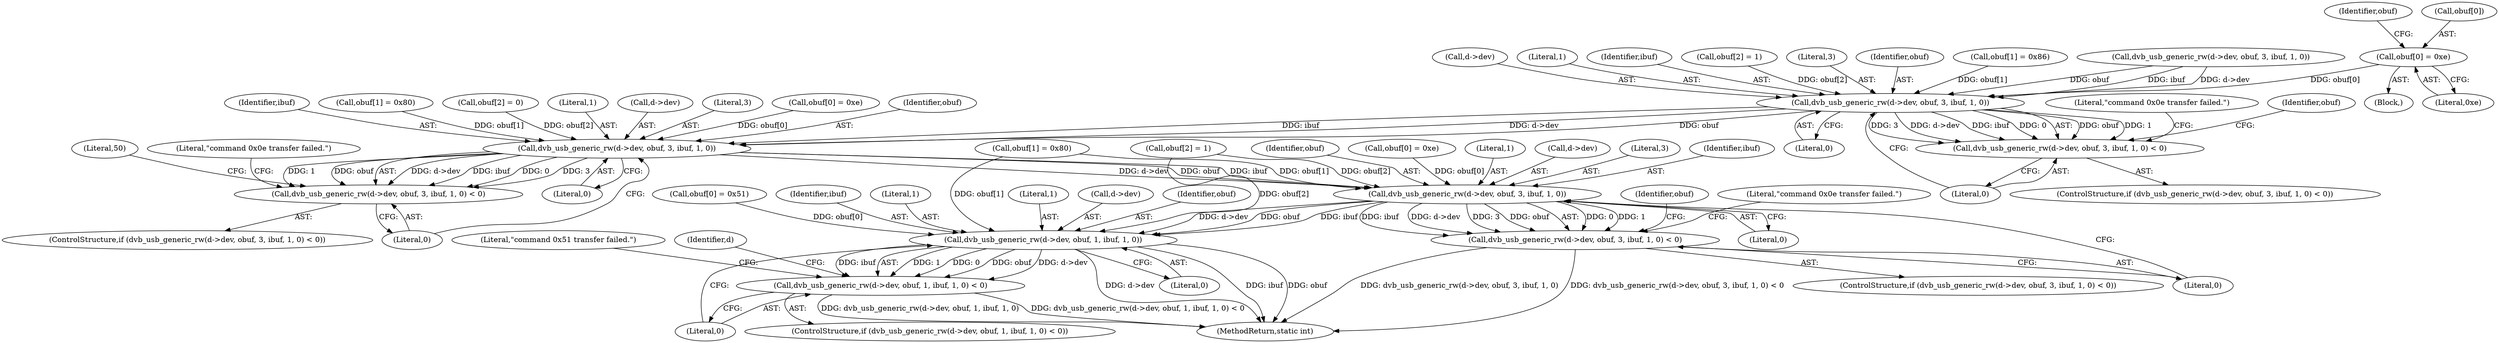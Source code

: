 digraph "1_linux_606142af57dad981b78707234cfbd15f9f7b7125_3@array" {
"1000123" [label="(Call,obuf[0] = 0xe)"];
"1000140" [label="(Call,dvb_usb_generic_rw(d->dev, obuf, 3, ibuf, 1, 0))"];
"1000139" [label="(Call,dvb_usb_generic_rw(d->dev, obuf, 3, ibuf, 1, 0) < 0)"];
"1000169" [label="(Call,dvb_usb_generic_rw(d->dev, obuf, 3, ibuf, 1, 0))"];
"1000168" [label="(Call,dvb_usb_generic_rw(d->dev, obuf, 3, ibuf, 1, 0) < 0)"];
"1000200" [label="(Call,dvb_usb_generic_rw(d->dev, obuf, 3, ibuf, 1, 0))"];
"1000199" [label="(Call,dvb_usb_generic_rw(d->dev, obuf, 3, ibuf, 1, 0) < 0)"];
"1000219" [label="(Call,dvb_usb_generic_rw(d->dev, obuf, 1, ibuf, 1, 0))"];
"1000218" [label="(Call,dvb_usb_generic_rw(d->dev, obuf, 1, ibuf, 1, 0) < 0)"];
"1000139" [label="(Call,dvb_usb_generic_rw(d->dev, obuf, 3, ibuf, 1, 0) < 0)"];
"1000182" [label="(Literal,50)"];
"1000188" [label="(Call,obuf[1] = 0x80)"];
"1000175" [label="(Identifier,ibuf)"];
"1000198" [label="(ControlStructure,if (dvb_usb_generic_rw(d->dev, obuf, 3, ibuf, 1, 0) < 0))"];
"1000224" [label="(Literal,1)"];
"1000128" [label="(Call,obuf[1] = 0x86)"];
"1000220" [label="(Call,d->dev)"];
"1000151" [label="(Literal,\"command 0x0e transfer failed.\")"];
"1000177" [label="(Literal,0)"];
"1000130" [label="(Identifier,obuf)"];
"1000223" [label="(Identifier,obuf)"];
"1000167" [label="(ControlStructure,if (dvb_usb_generic_rw(d->dev, obuf, 3, ibuf, 1, 0) < 0))"];
"1000212" [label="(Call,obuf[0] = 0x51)"];
"1000180" [label="(Literal,\"command 0x0e transfer failed.\")"];
"1000157" [label="(Call,obuf[1] = 0x80)"];
"1000205" [label="(Literal,3)"];
"1000206" [label="(Identifier,ibuf)"];
"1000111" [label="(Call,dvb_usb_generic_rw(d->dev, obuf, 3, ibuf, 1, 0))"];
"1000141" [label="(Call,d->dev)"];
"1000204" [label="(Identifier,obuf)"];
"1000140" [label="(Call,dvb_usb_generic_rw(d->dev, obuf, 3, ibuf, 1, 0))"];
"1000225" [label="(Identifier,ibuf)"];
"1000219" [label="(Call,dvb_usb_generic_rw(d->dev, obuf, 1, ibuf, 1, 0))"];
"1000290" [label="(MethodReturn,static int)"];
"1000138" [label="(ControlStructure,if (dvb_usb_generic_rw(d->dev, obuf, 3, ibuf, 1, 0) < 0))"];
"1000148" [label="(Literal,0)"];
"1000147" [label="(Literal,1)"];
"1000169" [label="(Call,dvb_usb_generic_rw(d->dev, obuf, 3, ibuf, 1, 0))"];
"1000214" [label="(Identifier,obuf)"];
"1000200" [label="(Call,dvb_usb_generic_rw(d->dev, obuf, 3, ibuf, 1, 0))"];
"1000230" [label="(Literal,\"command 0x51 transfer failed.\")"];
"1000146" [label="(Identifier,ibuf)"];
"1000124" [label="(Call,obuf[0])"];
"1000183" [label="(Call,obuf[0] = 0xe)"];
"1000178" [label="(Literal,0)"];
"1000133" [label="(Call,obuf[2] = 1)"];
"1000211" [label="(Literal,\"command 0x0e transfer failed.\")"];
"1000217" [label="(ControlStructure,if (dvb_usb_generic_rw(d->dev, obuf, 1, ibuf, 1, 0) < 0))"];
"1000207" [label="(Literal,1)"];
"1000127" [label="(Literal,0xe)"];
"1000162" [label="(Call,obuf[2] = 0)"];
"1000168" [label="(Call,dvb_usb_generic_rw(d->dev, obuf, 3, ibuf, 1, 0) < 0)"];
"1000235" [label="(Identifier,d)"];
"1000102" [label="(Block,)"];
"1000228" [label="(Literal,0)"];
"1000149" [label="(Literal,0)"];
"1000154" [label="(Identifier,obuf)"];
"1000201" [label="(Call,d->dev)"];
"1000226" [label="(Literal,1)"];
"1000176" [label="(Literal,1)"];
"1000170" [label="(Call,d->dev)"];
"1000174" [label="(Literal,3)"];
"1000152" [label="(Call,obuf[0] = 0xe)"];
"1000145" [label="(Literal,3)"];
"1000173" [label="(Identifier,obuf)"];
"1000209" [label="(Literal,0)"];
"1000218" [label="(Call,dvb_usb_generic_rw(d->dev, obuf, 1, ibuf, 1, 0) < 0)"];
"1000208" [label="(Literal,0)"];
"1000199" [label="(Call,dvb_usb_generic_rw(d->dev, obuf, 3, ibuf, 1, 0) < 0)"];
"1000193" [label="(Call,obuf[2] = 1)"];
"1000123" [label="(Call,obuf[0] = 0xe)"];
"1000227" [label="(Literal,0)"];
"1000144" [label="(Identifier,obuf)"];
"1000123" -> "1000102"  [label="AST: "];
"1000123" -> "1000127"  [label="CFG: "];
"1000124" -> "1000123"  [label="AST: "];
"1000127" -> "1000123"  [label="AST: "];
"1000130" -> "1000123"  [label="CFG: "];
"1000123" -> "1000140"  [label="DDG: obuf[0]"];
"1000140" -> "1000139"  [label="AST: "];
"1000140" -> "1000148"  [label="CFG: "];
"1000141" -> "1000140"  [label="AST: "];
"1000144" -> "1000140"  [label="AST: "];
"1000145" -> "1000140"  [label="AST: "];
"1000146" -> "1000140"  [label="AST: "];
"1000147" -> "1000140"  [label="AST: "];
"1000148" -> "1000140"  [label="AST: "];
"1000149" -> "1000140"  [label="CFG: "];
"1000140" -> "1000139"  [label="DDG: obuf"];
"1000140" -> "1000139"  [label="DDG: 1"];
"1000140" -> "1000139"  [label="DDG: 3"];
"1000140" -> "1000139"  [label="DDG: d->dev"];
"1000140" -> "1000139"  [label="DDG: ibuf"];
"1000140" -> "1000139"  [label="DDG: 0"];
"1000111" -> "1000140"  [label="DDG: d->dev"];
"1000111" -> "1000140"  [label="DDG: obuf"];
"1000111" -> "1000140"  [label="DDG: ibuf"];
"1000128" -> "1000140"  [label="DDG: obuf[1]"];
"1000133" -> "1000140"  [label="DDG: obuf[2]"];
"1000140" -> "1000169"  [label="DDG: d->dev"];
"1000140" -> "1000169"  [label="DDG: obuf"];
"1000140" -> "1000169"  [label="DDG: ibuf"];
"1000139" -> "1000138"  [label="AST: "];
"1000139" -> "1000149"  [label="CFG: "];
"1000149" -> "1000139"  [label="AST: "];
"1000151" -> "1000139"  [label="CFG: "];
"1000154" -> "1000139"  [label="CFG: "];
"1000169" -> "1000168"  [label="AST: "];
"1000169" -> "1000177"  [label="CFG: "];
"1000170" -> "1000169"  [label="AST: "];
"1000173" -> "1000169"  [label="AST: "];
"1000174" -> "1000169"  [label="AST: "];
"1000175" -> "1000169"  [label="AST: "];
"1000176" -> "1000169"  [label="AST: "];
"1000177" -> "1000169"  [label="AST: "];
"1000178" -> "1000169"  [label="CFG: "];
"1000169" -> "1000168"  [label="DDG: d->dev"];
"1000169" -> "1000168"  [label="DDG: ibuf"];
"1000169" -> "1000168"  [label="DDG: 0"];
"1000169" -> "1000168"  [label="DDG: 3"];
"1000169" -> "1000168"  [label="DDG: 1"];
"1000169" -> "1000168"  [label="DDG: obuf"];
"1000152" -> "1000169"  [label="DDG: obuf[0]"];
"1000162" -> "1000169"  [label="DDG: obuf[2]"];
"1000157" -> "1000169"  [label="DDG: obuf[1]"];
"1000169" -> "1000200"  [label="DDG: d->dev"];
"1000169" -> "1000200"  [label="DDG: obuf"];
"1000169" -> "1000200"  [label="DDG: ibuf"];
"1000168" -> "1000167"  [label="AST: "];
"1000168" -> "1000178"  [label="CFG: "];
"1000178" -> "1000168"  [label="AST: "];
"1000180" -> "1000168"  [label="CFG: "];
"1000182" -> "1000168"  [label="CFG: "];
"1000200" -> "1000199"  [label="AST: "];
"1000200" -> "1000208"  [label="CFG: "];
"1000201" -> "1000200"  [label="AST: "];
"1000204" -> "1000200"  [label="AST: "];
"1000205" -> "1000200"  [label="AST: "];
"1000206" -> "1000200"  [label="AST: "];
"1000207" -> "1000200"  [label="AST: "];
"1000208" -> "1000200"  [label="AST: "];
"1000209" -> "1000200"  [label="CFG: "];
"1000200" -> "1000199"  [label="DDG: 0"];
"1000200" -> "1000199"  [label="DDG: 1"];
"1000200" -> "1000199"  [label="DDG: ibuf"];
"1000200" -> "1000199"  [label="DDG: d->dev"];
"1000200" -> "1000199"  [label="DDG: 3"];
"1000200" -> "1000199"  [label="DDG: obuf"];
"1000193" -> "1000200"  [label="DDG: obuf[2]"];
"1000188" -> "1000200"  [label="DDG: obuf[1]"];
"1000183" -> "1000200"  [label="DDG: obuf[0]"];
"1000200" -> "1000219"  [label="DDG: d->dev"];
"1000200" -> "1000219"  [label="DDG: obuf"];
"1000200" -> "1000219"  [label="DDG: ibuf"];
"1000199" -> "1000198"  [label="AST: "];
"1000199" -> "1000209"  [label="CFG: "];
"1000209" -> "1000199"  [label="AST: "];
"1000211" -> "1000199"  [label="CFG: "];
"1000214" -> "1000199"  [label="CFG: "];
"1000199" -> "1000290"  [label="DDG: dvb_usb_generic_rw(d->dev, obuf, 3, ibuf, 1, 0)"];
"1000199" -> "1000290"  [label="DDG: dvb_usb_generic_rw(d->dev, obuf, 3, ibuf, 1, 0) < 0"];
"1000219" -> "1000218"  [label="AST: "];
"1000219" -> "1000227"  [label="CFG: "];
"1000220" -> "1000219"  [label="AST: "];
"1000223" -> "1000219"  [label="AST: "];
"1000224" -> "1000219"  [label="AST: "];
"1000225" -> "1000219"  [label="AST: "];
"1000226" -> "1000219"  [label="AST: "];
"1000227" -> "1000219"  [label="AST: "];
"1000228" -> "1000219"  [label="CFG: "];
"1000219" -> "1000290"  [label="DDG: ibuf"];
"1000219" -> "1000290"  [label="DDG: obuf"];
"1000219" -> "1000290"  [label="DDG: d->dev"];
"1000219" -> "1000218"  [label="DDG: 1"];
"1000219" -> "1000218"  [label="DDG: 0"];
"1000219" -> "1000218"  [label="DDG: obuf"];
"1000219" -> "1000218"  [label="DDG: d->dev"];
"1000219" -> "1000218"  [label="DDG: ibuf"];
"1000193" -> "1000219"  [label="DDG: obuf[2]"];
"1000188" -> "1000219"  [label="DDG: obuf[1]"];
"1000212" -> "1000219"  [label="DDG: obuf[0]"];
"1000218" -> "1000217"  [label="AST: "];
"1000218" -> "1000228"  [label="CFG: "];
"1000228" -> "1000218"  [label="AST: "];
"1000230" -> "1000218"  [label="CFG: "];
"1000235" -> "1000218"  [label="CFG: "];
"1000218" -> "1000290"  [label="DDG: dvb_usb_generic_rw(d->dev, obuf, 1, ibuf, 1, 0)"];
"1000218" -> "1000290"  [label="DDG: dvb_usb_generic_rw(d->dev, obuf, 1, ibuf, 1, 0) < 0"];
}
